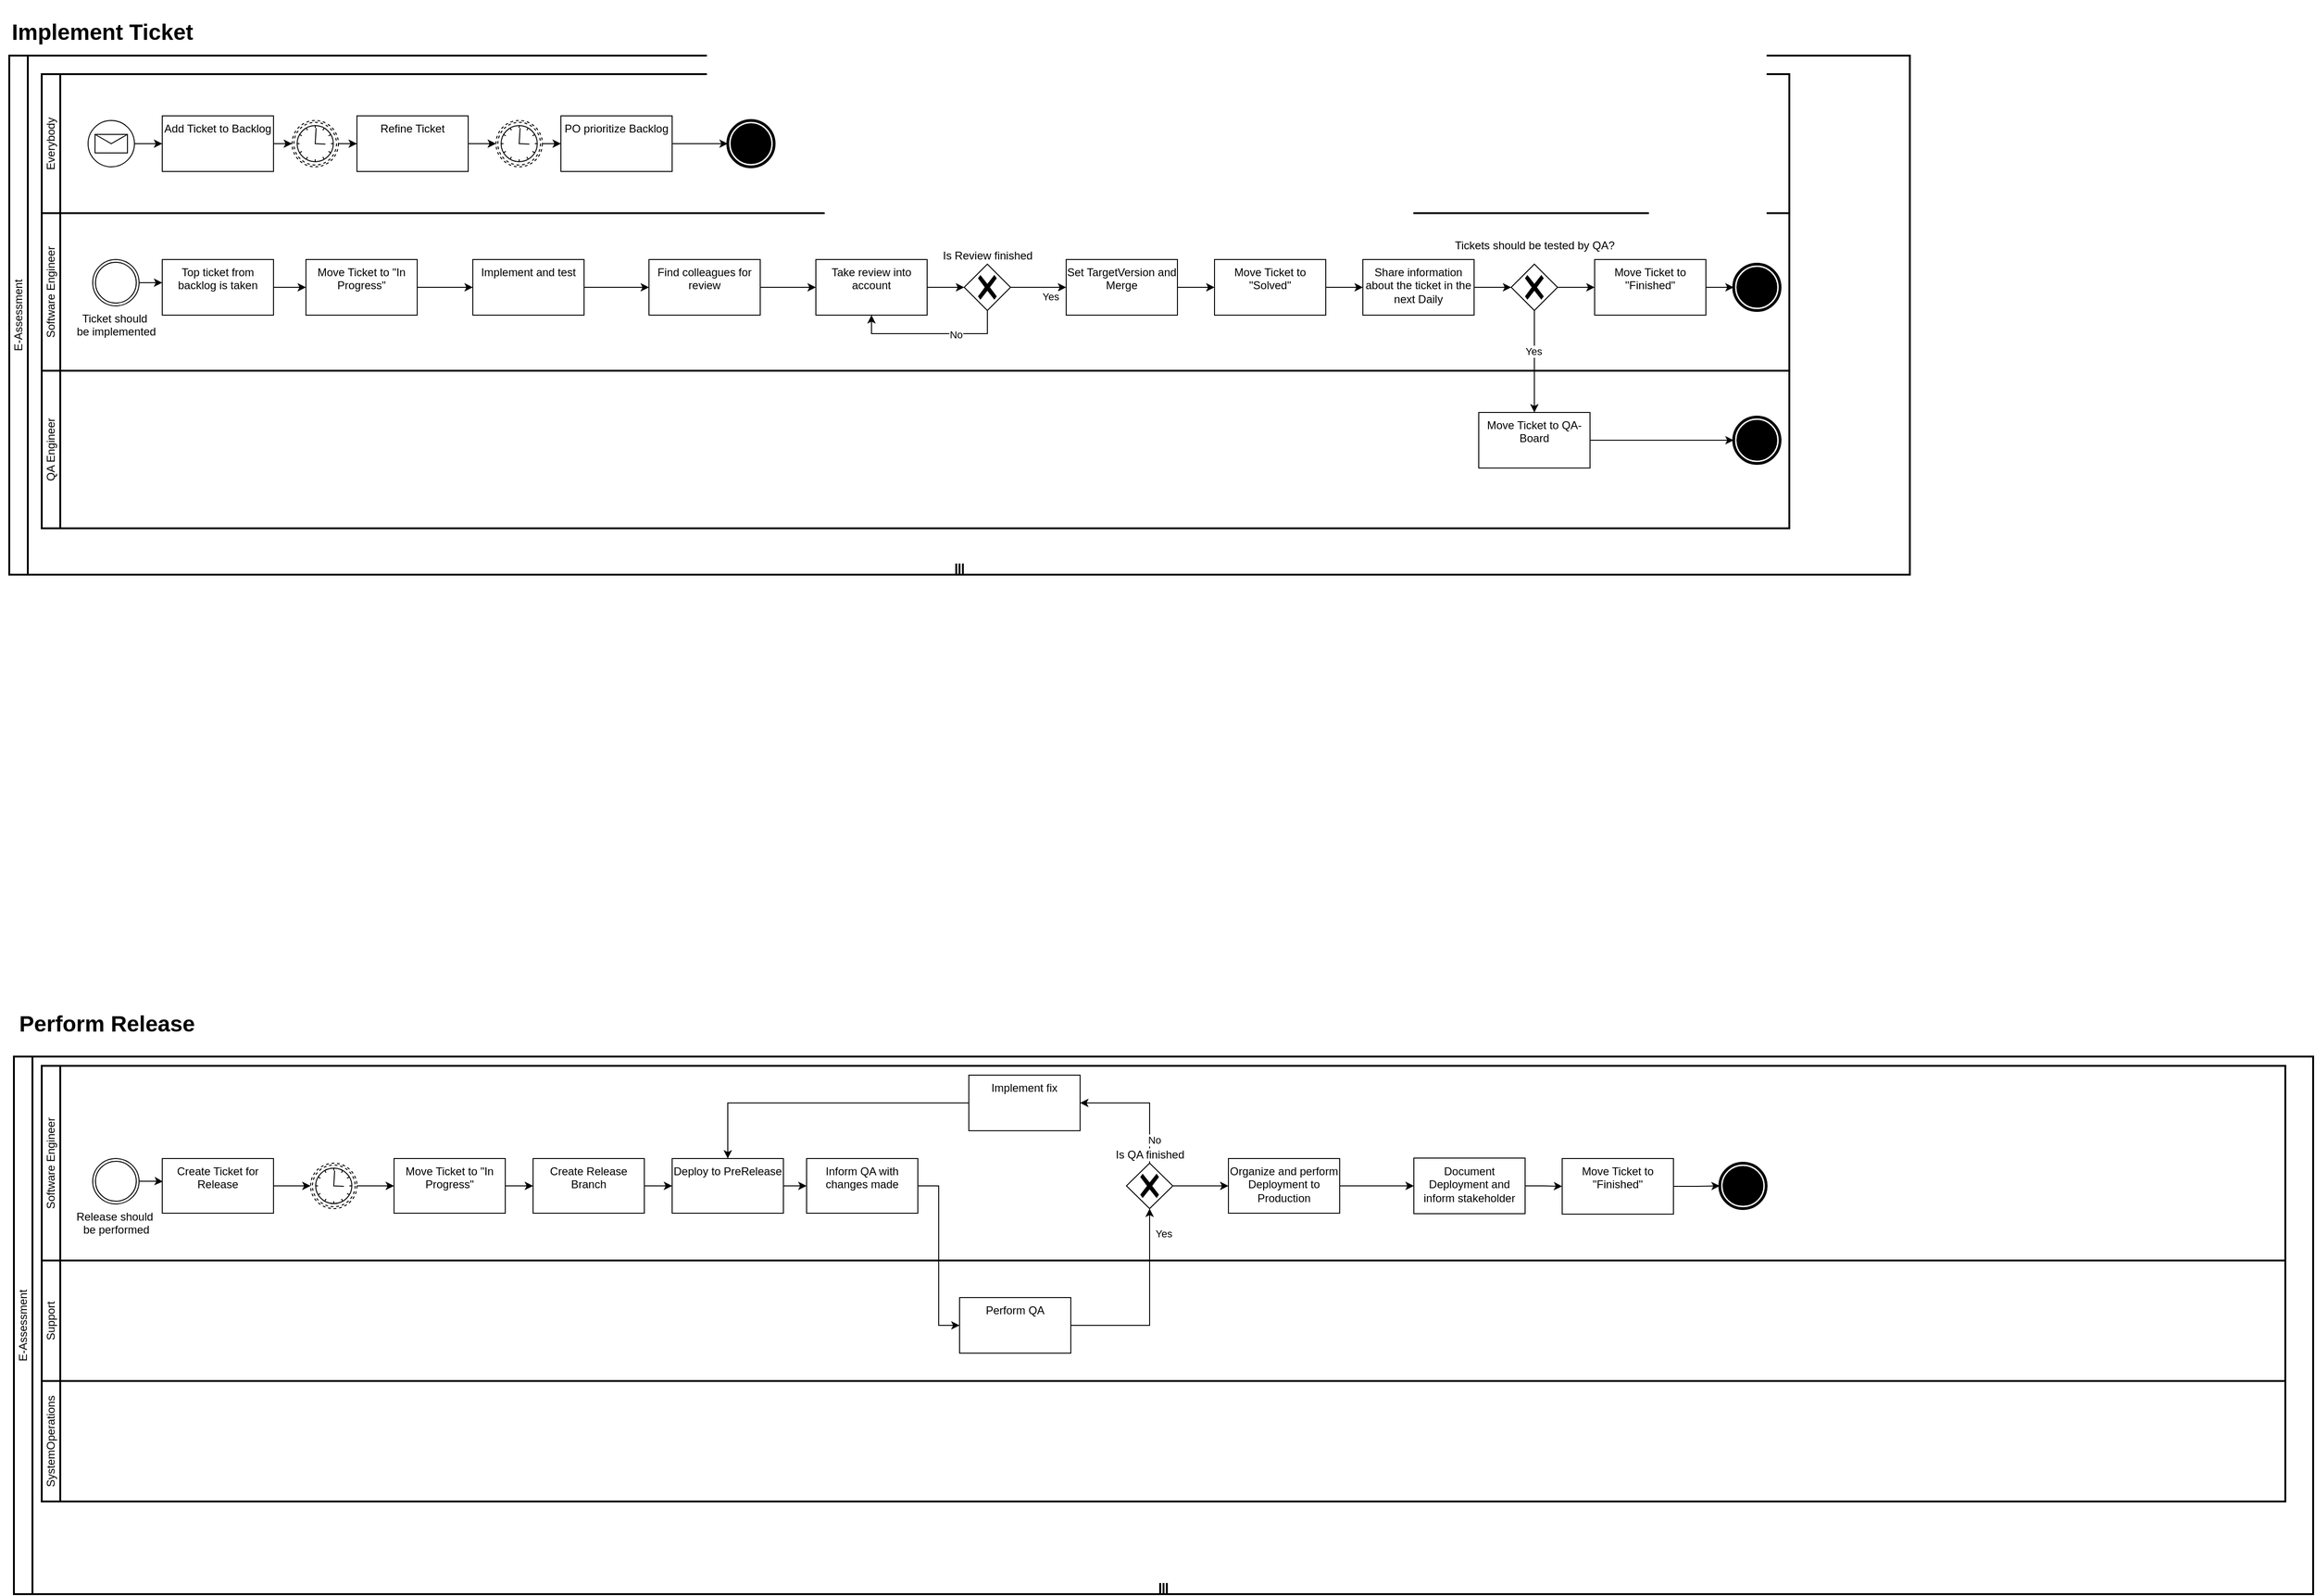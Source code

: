 <mxfile version="24.7.17" pages="2">
  <diagram name="Page-1" id="2a216829-ef6e-dabb-86c1-c78162f3ba2b">
    <mxGraphModel dx="2868" dy="1538" grid="1" gridSize="10" guides="1" tooltips="1" connect="1" arrows="1" fold="1" page="1" pageScale="1" pageWidth="850" pageHeight="1100" background="none" math="0" shadow="0">
      <root>
        <mxCell id="0" />
        <mxCell id="1" parent="0" />
        <mxCell id="SF-UPW2soVqoD7H2KTOV-9" value="E-Assessment" style="shape=mxgraph.bpmn.swimlane;html=1;startSize=20;horizontal=0;swimlaneLine=1;collapsible=0;fontStyle=0;swimlaneFillColor=#ffffff;strokeWidth=2;isCollection=1;whiteSpace=wrap;" parent="1" vertex="1">
          <mxGeometry x="80" y="60" width="2050" height="560" as="geometry" />
        </mxCell>
        <mxCell id="SF-UPW2soVqoD7H2KTOV-31" value="Software Engineer" style="swimlane;html=1;startSize=20;fontStyle=0;collapsible=0;horizontal=0;swimlaneLine=1;swimlaneFillColor=#ffffff;strokeWidth=2;whiteSpace=wrap;" parent="1" vertex="1">
          <mxGeometry x="115" y="230" width="1885" height="170" as="geometry" />
        </mxCell>
        <mxCell id="SF-UPW2soVqoD7H2KTOV-48" style="edgeStyle=orthogonalEdgeStyle;rounded=0;orthogonalLoop=1;jettySize=auto;html=1;" parent="SF-UPW2soVqoD7H2KTOV-31" source="SF-UPW2soVqoD7H2KTOV-29" edge="1">
          <mxGeometry relative="1" as="geometry">
            <mxPoint x="130" y="75" as="targetPoint" />
          </mxGeometry>
        </mxCell>
        <mxCell id="SF-UPW2soVqoD7H2KTOV-29" value="Ticket should&amp;nbsp;&lt;div&gt;be implemented&lt;/div&gt;" style="points=[[0.145,0.145,0],[0.5,0,0],[0.855,0.145,0],[1,0.5,0],[0.855,0.855,0],[0.5,1,0],[0.145,0.855,0],[0,0.5,0]];shape=mxgraph.bpmn.event;html=1;verticalLabelPosition=bottom;labelBackgroundColor=#ffffff;verticalAlign=top;align=center;perimeter=ellipsePerimeter;outlineConnect=0;aspect=fixed;outline=throwing;symbol=general;" parent="SF-UPW2soVqoD7H2KTOV-31" vertex="1">
          <mxGeometry x="55" y="50" width="50" height="50" as="geometry" />
        </mxCell>
        <mxCell id="SF-UPW2soVqoD7H2KTOV-30" value="Top ticket from backlog is taken" style="whiteSpace=wrap;html=1;verticalAlign=top;labelBackgroundColor=#ffffff;" parent="SF-UPW2soVqoD7H2KTOV-31" vertex="1">
          <mxGeometry x="130" y="50" width="120" height="60" as="geometry" />
        </mxCell>
        <mxCell id="SF-UPW2soVqoD7H2KTOV-52" value="" style="edgeStyle=orthogonalEdgeStyle;rounded=0;orthogonalLoop=1;jettySize=auto;html=1;" parent="SF-UPW2soVqoD7H2KTOV-31" source="SF-UPW2soVqoD7H2KTOV-49" target="SF-UPW2soVqoD7H2KTOV-51" edge="1">
          <mxGeometry relative="1" as="geometry" />
        </mxCell>
        <mxCell id="SF-UPW2soVqoD7H2KTOV-49" value="Implement and test" style="whiteSpace=wrap;html=1;verticalAlign=top;labelBackgroundColor=#ffffff;" parent="SF-UPW2soVqoD7H2KTOV-31" vertex="1">
          <mxGeometry x="465" y="50" width="120" height="60" as="geometry" />
        </mxCell>
        <mxCell id="SF-UPW2soVqoD7H2KTOV-54" value="" style="edgeStyle=orthogonalEdgeStyle;rounded=0;orthogonalLoop=1;jettySize=auto;html=1;" parent="SF-UPW2soVqoD7H2KTOV-31" source="SF-UPW2soVqoD7H2KTOV-51" target="SF-UPW2soVqoD7H2KTOV-53" edge="1">
          <mxGeometry relative="1" as="geometry" />
        </mxCell>
        <mxCell id="SF-UPW2soVqoD7H2KTOV-51" value="Find colleagues for review" style="whiteSpace=wrap;html=1;verticalAlign=top;labelBackgroundColor=#ffffff;" parent="SF-UPW2soVqoD7H2KTOV-31" vertex="1">
          <mxGeometry x="655" y="50" width="120" height="60" as="geometry" />
        </mxCell>
        <mxCell id="SF-UPW2soVqoD7H2KTOV-56" value="" style="edgeStyle=orthogonalEdgeStyle;rounded=0;orthogonalLoop=1;jettySize=auto;html=1;entryX=0;entryY=0.5;entryDx=0;entryDy=0;entryPerimeter=0;" parent="SF-UPW2soVqoD7H2KTOV-31" source="SF-UPW2soVqoD7H2KTOV-53" target="SF-UPW2soVqoD7H2KTOV-57" edge="1">
          <mxGeometry relative="1" as="geometry" />
        </mxCell>
        <mxCell id="SF-UPW2soVqoD7H2KTOV-53" value="Take review into account" style="whiteSpace=wrap;html=1;verticalAlign=top;labelBackgroundColor=#ffffff;" parent="SF-UPW2soVqoD7H2KTOV-31" vertex="1">
          <mxGeometry x="835" y="50" width="120" height="60" as="geometry" />
        </mxCell>
        <mxCell id="SF-UPW2soVqoD7H2KTOV-91" style="edgeStyle=orthogonalEdgeStyle;rounded=0;orthogonalLoop=1;jettySize=auto;html=1;entryX=0;entryY=0.5;entryDx=0;entryDy=0;" parent="SF-UPW2soVqoD7H2KTOV-31" source="SF-UPW2soVqoD7H2KTOV-55" target="SF-UPW2soVqoD7H2KTOV-90" edge="1">
          <mxGeometry relative="1" as="geometry" />
        </mxCell>
        <mxCell id="SF-UPW2soVqoD7H2KTOV-55" value="Set TargetVersion and Merge" style="whiteSpace=wrap;html=1;verticalAlign=top;labelBackgroundColor=#ffffff;" parent="SF-UPW2soVqoD7H2KTOV-31" vertex="1">
          <mxGeometry x="1105" y="50" width="120" height="60" as="geometry" />
        </mxCell>
        <mxCell id="SF-UPW2soVqoD7H2KTOV-58" value="" style="edgeStyle=orthogonalEdgeStyle;rounded=0;orthogonalLoop=1;jettySize=auto;html=1;" parent="SF-UPW2soVqoD7H2KTOV-31" source="SF-UPW2soVqoD7H2KTOV-57" target="SF-UPW2soVqoD7H2KTOV-55" edge="1">
          <mxGeometry relative="1" as="geometry" />
        </mxCell>
        <mxCell id="SF-UPW2soVqoD7H2KTOV-59" value="Yes" style="edgeLabel;html=1;align=center;verticalAlign=middle;resizable=0;points=[];" parent="SF-UPW2soVqoD7H2KTOV-58" vertex="1" connectable="0">
          <mxGeometry x="0.667" y="-2" relative="1" as="geometry">
            <mxPoint x="-7" y="8" as="offset" />
          </mxGeometry>
        </mxCell>
        <mxCell id="SF-UPW2soVqoD7H2KTOV-87" style="edgeStyle=orthogonalEdgeStyle;rounded=0;orthogonalLoop=1;jettySize=auto;html=1;entryX=0.5;entryY=1;entryDx=0;entryDy=0;exitX=0.5;exitY=1;exitDx=0;exitDy=0;exitPerimeter=0;" parent="SF-UPW2soVqoD7H2KTOV-31" source="SF-UPW2soVqoD7H2KTOV-57" target="SF-UPW2soVqoD7H2KTOV-53" edge="1">
          <mxGeometry relative="1" as="geometry">
            <mxPoint x="1175" y="100" as="sourcePoint" />
          </mxGeometry>
        </mxCell>
        <mxCell id="SF-UPW2soVqoD7H2KTOV-88" value="No" style="edgeLabel;html=1;align=center;verticalAlign=middle;resizable=0;points=[];" parent="SF-UPW2soVqoD7H2KTOV-87" vertex="1" connectable="0">
          <mxGeometry x="-0.298" y="1" relative="1" as="geometry">
            <mxPoint as="offset" />
          </mxGeometry>
        </mxCell>
        <mxCell id="SF-UPW2soVqoD7H2KTOV-57" value="Is Review finished" style="points=[[0.25,0.25,0],[0.5,0,0],[0.75,0.25,0],[1,0.5,0],[0.75,0.75,0],[0.5,1,0],[0.25,0.75,0],[0,0.5,0]];shape=mxgraph.bpmn.gateway2;html=1;verticalLabelPosition=top;labelBackgroundColor=#ffffff;verticalAlign=bottom;align=center;perimeter=rhombusPerimeter;outlineConnect=0;outline=none;symbol=none;gwType=exclusive;labelPosition=center;" parent="SF-UPW2soVqoD7H2KTOV-31" vertex="1">
          <mxGeometry x="995" y="55" width="50" height="50" as="geometry" />
        </mxCell>
        <mxCell id="SF-UPW2soVqoD7H2KTOV-62" value="" style="points=[[0.145,0.145,0],[0.5,0,0],[0.855,0.145,0],[1,0.5,0],[0.855,0.855,0],[0.5,1,0],[0.145,0.855,0],[0,0.5,0]];shape=mxgraph.bpmn.event;html=1;verticalLabelPosition=bottom;labelBackgroundColor=#ffffff;verticalAlign=top;align=center;perimeter=ellipsePerimeter;outlineConnect=0;aspect=fixed;outline=end;symbol=terminate;" parent="SF-UPW2soVqoD7H2KTOV-31" vertex="1">
          <mxGeometry x="1825" y="55" width="50" height="50" as="geometry" />
        </mxCell>
        <mxCell id="SF-UPW2soVqoD7H2KTOV-89" style="edgeStyle=orthogonalEdgeStyle;rounded=0;orthogonalLoop=1;jettySize=auto;html=1;entryX=0;entryY=0.5;entryDx=0;entryDy=0;" parent="SF-UPW2soVqoD7H2KTOV-31" source="SF-UPW2soVqoD7H2KTOV-86" target="SF-UPW2soVqoD7H2KTOV-49" edge="1">
          <mxGeometry relative="1" as="geometry" />
        </mxCell>
        <mxCell id="SF-UPW2soVqoD7H2KTOV-86" value="Move Ticket to &quot;In Progress&quot;" style="whiteSpace=wrap;html=1;verticalAlign=top;labelBackgroundColor=#ffffff;" parent="SF-UPW2soVqoD7H2KTOV-31" vertex="1">
          <mxGeometry x="285" y="50" width="120" height="60" as="geometry" />
        </mxCell>
        <mxCell id="SF-UPW2soVqoD7H2KTOV-50" value="" style="edgeStyle=orthogonalEdgeStyle;rounded=0;orthogonalLoop=1;jettySize=auto;html=1;entryX=0;entryY=0.5;entryDx=0;entryDy=0;" parent="SF-UPW2soVqoD7H2KTOV-31" source="SF-UPW2soVqoD7H2KTOV-30" target="SF-UPW2soVqoD7H2KTOV-86" edge="1">
          <mxGeometry relative="1" as="geometry" />
        </mxCell>
        <mxCell id="SF-UPW2soVqoD7H2KTOV-92" value="" style="edgeStyle=orthogonalEdgeStyle;rounded=0;orthogonalLoop=1;jettySize=auto;html=1;entryX=0;entryY=0.5;entryDx=0;entryDy=0;" parent="SF-UPW2soVqoD7H2KTOV-31" source="SF-UPW2soVqoD7H2KTOV-90" target="k5ZgJFwRJhDpFZNf6cX0-4" edge="1">
          <mxGeometry relative="1" as="geometry" />
        </mxCell>
        <mxCell id="SF-UPW2soVqoD7H2KTOV-90" value="Move Ticket to &quot;Solved&quot;" style="whiteSpace=wrap;html=1;verticalAlign=top;labelBackgroundColor=#ffffff;" parent="SF-UPW2soVqoD7H2KTOV-31" vertex="1">
          <mxGeometry x="1265" y="50" width="120" height="60" as="geometry" />
        </mxCell>
        <mxCell id="k5ZgJFwRJhDpFZNf6cX0-44" value="" style="edgeStyle=orthogonalEdgeStyle;rounded=0;orthogonalLoop=1;jettySize=auto;html=1;" edge="1" parent="SF-UPW2soVqoD7H2KTOV-31" source="k5ZgJFwRJhDpFZNf6cX0-5" target="k5ZgJFwRJhDpFZNf6cX0-41">
          <mxGeometry relative="1" as="geometry" />
        </mxCell>
        <mxCell id="k5ZgJFwRJhDpFZNf6cX0-5" value="&lt;p style=&quot;line-height: 90%;&quot;&gt;Tickets should be tested by QA?&lt;/p&gt;" style="points=[[0.25,0.25,0],[0.5,0,0],[0.75,0.25,0],[1,0.5,0],[0.75,0.75,0],[0.5,1,0],[0.25,0.75,0],[0,0.5,0]];shape=mxgraph.bpmn.gateway2;html=1;verticalLabelPosition=top;labelBackgroundColor=#ffffff;verticalAlign=bottom;align=center;perimeter=rhombusPerimeter;outlineConnect=0;outline=none;symbol=none;gwType=exclusive;labelPosition=center;" vertex="1" parent="SF-UPW2soVqoD7H2KTOV-31">
          <mxGeometry x="1585" y="55" width="50" height="50" as="geometry" />
        </mxCell>
        <mxCell id="k5ZgJFwRJhDpFZNf6cX0-37" value="" style="edgeStyle=orthogonalEdgeStyle;rounded=0;orthogonalLoop=1;jettySize=auto;html=1;" edge="1" parent="SF-UPW2soVqoD7H2KTOV-31" source="k5ZgJFwRJhDpFZNf6cX0-4" target="k5ZgJFwRJhDpFZNf6cX0-5">
          <mxGeometry relative="1" as="geometry" />
        </mxCell>
        <mxCell id="k5ZgJFwRJhDpFZNf6cX0-4" value="Share information about the ticket in the next Daily" style="whiteSpace=wrap;html=1;verticalAlign=top;labelBackgroundColor=#ffffff;" vertex="1" parent="SF-UPW2soVqoD7H2KTOV-31">
          <mxGeometry x="1425" y="50" width="120" height="60" as="geometry" />
        </mxCell>
        <mxCell id="k5ZgJFwRJhDpFZNf6cX0-45" value="" style="edgeStyle=orthogonalEdgeStyle;rounded=0;orthogonalLoop=1;jettySize=auto;html=1;" edge="1" parent="SF-UPW2soVqoD7H2KTOV-31" source="k5ZgJFwRJhDpFZNf6cX0-41" target="SF-UPW2soVqoD7H2KTOV-62">
          <mxGeometry relative="1" as="geometry" />
        </mxCell>
        <mxCell id="k5ZgJFwRJhDpFZNf6cX0-41" value="Move Ticket to &quot;Finished&quot;" style="whiteSpace=wrap;html=1;verticalAlign=top;labelBackgroundColor=#ffffff;" vertex="1" parent="SF-UPW2soVqoD7H2KTOV-31">
          <mxGeometry x="1675" y="50" width="120" height="60" as="geometry" />
        </mxCell>
        <mxCell id="SF-UPW2soVqoD7H2KTOV-32" value="Everybody" style="swimlane;html=1;startSize=20;fontStyle=0;collapsible=0;horizontal=0;swimlaneLine=1;swimlaneFillColor=#ffffff;strokeWidth=2;whiteSpace=wrap;" parent="1" vertex="1">
          <mxGeometry x="115" y="80" width="1885" height="150" as="geometry" />
        </mxCell>
        <mxCell id="SF-UPW2soVqoD7H2KTOV-23" value="" style="points=[[0.145,0.145,0],[0.5,0,0],[0.855,0.145,0],[1,0.5,0],[0.855,0.855,0],[0.5,1,0],[0.145,0.855,0],[0,0.5,0]];shape=mxgraph.bpmn.event;html=1;verticalLabelPosition=bottom;labelBackgroundColor=#ffffff;verticalAlign=top;align=center;perimeter=ellipsePerimeter;outlineConnect=0;aspect=fixed;outline=standard;symbol=message;" parent="SF-UPW2soVqoD7H2KTOV-32" vertex="1">
          <mxGeometry x="50" y="50" width="50" height="50" as="geometry" />
        </mxCell>
        <mxCell id="SF-UPW2soVqoD7H2KTOV-17" value="&lt;span style=&quot;background-color: rgb(251, 251, 251);&quot;&gt;Add Ticket to Backlog&lt;/span&gt;" style="whiteSpace=wrap;html=1;verticalAlign=top;labelBackgroundColor=#ffffff;" parent="SF-UPW2soVqoD7H2KTOV-32" vertex="1">
          <mxGeometry x="130" y="45" width="120" height="60" as="geometry" />
        </mxCell>
        <mxCell id="SF-UPW2soVqoD7H2KTOV-24" style="edgeStyle=orthogonalEdgeStyle;rounded=0;orthogonalLoop=1;jettySize=auto;html=1;entryX=0;entryY=0.5;entryDx=0;entryDy=0;" parent="SF-UPW2soVqoD7H2KTOV-32" source="SF-UPW2soVqoD7H2KTOV-23" target="SF-UPW2soVqoD7H2KTOV-17" edge="1">
          <mxGeometry relative="1" as="geometry" />
        </mxCell>
        <mxCell id="SF-UPW2soVqoD7H2KTOV-21" value="PO prioritize Backlog" style="whiteSpace=wrap;html=1;verticalAlign=top;labelBackgroundColor=#ffffff;" parent="SF-UPW2soVqoD7H2KTOV-32" vertex="1">
          <mxGeometry x="560" y="45" width="120" height="60" as="geometry" />
        </mxCell>
        <mxCell id="SF-UPW2soVqoD7H2KTOV-22" value="" style="edgeStyle=orthogonalEdgeStyle;rounded=0;orthogonalLoop=1;jettySize=auto;html=1;entryX=0;entryY=0.5;entryDx=0;entryDy=0;entryPerimeter=0;" parent="SF-UPW2soVqoD7H2KTOV-32" source="SF-UPW2soVqoD7H2KTOV-17" target="SF-UPW2soVqoD7H2KTOV-42" edge="1">
          <mxGeometry relative="1" as="geometry">
            <mxPoint x="310" y="75" as="targetPoint" />
          </mxGeometry>
        </mxCell>
        <mxCell id="SF-UPW2soVqoD7H2KTOV-28" value="" style="edgeStyle=orthogonalEdgeStyle;rounded=0;orthogonalLoop=1;jettySize=auto;html=1;exitX=1;exitY=0.5;exitDx=0;exitDy=0;entryX=0;entryY=0.5;entryDx=0;entryDy=0;entryPerimeter=0;" parent="SF-UPW2soVqoD7H2KTOV-32" source="SF-UPW2soVqoD7H2KTOV-21" target="SF-UPW2soVqoD7H2KTOV-40" edge="1">
          <mxGeometry relative="1" as="geometry">
            <mxPoint x="260" y="-5" as="sourcePoint" />
            <mxPoint x="860" y="75" as="targetPoint" />
          </mxGeometry>
        </mxCell>
        <mxCell id="SF-UPW2soVqoD7H2KTOV-40" value="" style="points=[[0.145,0.145,0],[0.5,0,0],[0.855,0.145,0],[1,0.5,0],[0.855,0.855,0],[0.5,1,0],[0.145,0.855,0],[0,0.5,0]];shape=mxgraph.bpmn.event;html=1;verticalLabelPosition=bottom;labelBackgroundColor=#ffffff;verticalAlign=top;align=center;perimeter=ellipsePerimeter;outlineConnect=0;aspect=fixed;outline=end;symbol=terminate;" parent="SF-UPW2soVqoD7H2KTOV-32" vertex="1">
          <mxGeometry x="740" y="50" width="50" height="50" as="geometry" />
        </mxCell>
        <mxCell id="SF-UPW2soVqoD7H2KTOV-44" style="edgeStyle=orthogonalEdgeStyle;rounded=0;orthogonalLoop=1;jettySize=auto;html=1;entryX=0;entryY=0.5;entryDx=0;entryDy=0;entryPerimeter=0;" parent="SF-UPW2soVqoD7H2KTOV-32" source="SF-UPW2soVqoD7H2KTOV-43" target="SF-UPW2soVqoD7H2KTOV-46" edge="1">
          <mxGeometry relative="1" as="geometry" />
        </mxCell>
        <mxCell id="SF-UPW2soVqoD7H2KTOV-43" value="&lt;span style=&quot;background-color: rgb(251, 251, 251);&quot;&gt;Refine Ticket&lt;/span&gt;" style="whiteSpace=wrap;html=1;verticalAlign=top;labelBackgroundColor=#ffffff;" parent="SF-UPW2soVqoD7H2KTOV-32" vertex="1">
          <mxGeometry x="340" y="45" width="120" height="60" as="geometry" />
        </mxCell>
        <mxCell id="SF-UPW2soVqoD7H2KTOV-45" style="edgeStyle=orthogonalEdgeStyle;rounded=0;orthogonalLoop=1;jettySize=auto;html=1;entryX=0;entryY=0.5;entryDx=0;entryDy=0;" parent="SF-UPW2soVqoD7H2KTOV-32" source="SF-UPW2soVqoD7H2KTOV-42" target="SF-UPW2soVqoD7H2KTOV-43" edge="1">
          <mxGeometry relative="1" as="geometry" />
        </mxCell>
        <mxCell id="SF-UPW2soVqoD7H2KTOV-42" value="" style="points=[[0.145,0.145,0],[0.5,0,0],[0.855,0.145,0],[1,0.5,0],[0.855,0.855,0],[0.5,1,0],[0.145,0.855,0],[0,0.5,0]];shape=mxgraph.bpmn.event;html=1;verticalLabelPosition=bottom;labelBackgroundColor=#ffffff;verticalAlign=top;align=center;perimeter=ellipsePerimeter;outlineConnect=0;aspect=fixed;outline=boundNonint;symbol=timer;" parent="SF-UPW2soVqoD7H2KTOV-32" vertex="1">
          <mxGeometry x="270" y="50" width="50" height="50" as="geometry" />
        </mxCell>
        <mxCell id="SF-UPW2soVqoD7H2KTOV-47" style="edgeStyle=orthogonalEdgeStyle;rounded=0;orthogonalLoop=1;jettySize=auto;html=1;entryX=0;entryY=0.5;entryDx=0;entryDy=0;" parent="SF-UPW2soVqoD7H2KTOV-32" source="SF-UPW2soVqoD7H2KTOV-46" target="SF-UPW2soVqoD7H2KTOV-21" edge="1">
          <mxGeometry relative="1" as="geometry" />
        </mxCell>
        <mxCell id="SF-UPW2soVqoD7H2KTOV-46" value="" style="points=[[0.145,0.145,0],[0.5,0,0],[0.855,0.145,0],[1,0.5,0],[0.855,0.855,0],[0.5,1,0],[0.145,0.855,0],[0,0.5,0]];shape=mxgraph.bpmn.event;html=1;verticalLabelPosition=bottom;labelBackgroundColor=#ffffff;verticalAlign=top;align=center;perimeter=ellipsePerimeter;outlineConnect=0;aspect=fixed;outline=boundNonint;symbol=timer;" parent="SF-UPW2soVqoD7H2KTOV-32" vertex="1">
          <mxGeometry x="490" y="50" width="50" height="50" as="geometry" />
        </mxCell>
        <mxCell id="SF-UPW2soVqoD7H2KTOV-64" value="&lt;h1&gt;&lt;b&gt;Implement Ticket&lt;/b&gt;&lt;/h1&gt;" style="text;html=1;align=center;verticalAlign=middle;resizable=0;points=[];autosize=1;strokeColor=none;fillColor=none;" parent="1" vertex="1">
          <mxGeometry x="70" width="220" height="70" as="geometry" />
        </mxCell>
        <mxCell id="SF-UPW2soVqoD7H2KTOV-65" value="E-Assessment" style="shape=mxgraph.bpmn.swimlane;html=1;startSize=20;horizontal=0;swimlaneLine=1;collapsible=0;fontStyle=0;swimlaneFillColor=#ffffff;strokeWidth=2;isCollection=1;whiteSpace=wrap;" parent="1" vertex="1">
          <mxGeometry x="85" y="1140" width="2480" height="580" as="geometry" />
        </mxCell>
        <mxCell id="SF-UPW2soVqoD7H2KTOV-66" value="Software Engineer" style="swimlane;html=1;startSize=20;fontStyle=0;collapsible=0;horizontal=0;swimlaneLine=1;swimlaneFillColor=#ffffff;strokeWidth=2;whiteSpace=wrap;" parent="1" vertex="1">
          <mxGeometry x="115" y="1150" width="2420" height="210" as="geometry" />
        </mxCell>
        <mxCell id="SF-UPW2soVqoD7H2KTOV-67" style="edgeStyle=orthogonalEdgeStyle;rounded=0;orthogonalLoop=1;jettySize=auto;html=1;entryX=0.006;entryY=0.422;entryDx=0;entryDy=0;entryPerimeter=0;" parent="SF-UPW2soVqoD7H2KTOV-66" source="SF-UPW2soVqoD7H2KTOV-68" target="SF-UPW2soVqoD7H2KTOV-70" edge="1">
          <mxGeometry relative="1" as="geometry">
            <mxPoint x="130" y="75" as="targetPoint" />
          </mxGeometry>
        </mxCell>
        <mxCell id="SF-UPW2soVqoD7H2KTOV-68" value="Release should&amp;nbsp;&lt;div&gt;be performed&lt;/div&gt;" style="points=[[0.145,0.145,0],[0.5,0,0],[0.855,0.145,0],[1,0.5,0],[0.855,0.855,0],[0.5,1,0],[0.145,0.855,0],[0,0.5,0]];shape=mxgraph.bpmn.event;html=1;verticalLabelPosition=bottom;labelBackgroundColor=#ffffff;verticalAlign=top;align=center;perimeter=ellipsePerimeter;outlineConnect=0;aspect=fixed;outline=throwing;symbol=general;" parent="SF-UPW2soVqoD7H2KTOV-66" vertex="1">
          <mxGeometry x="55" y="100" width="50" height="49" as="geometry" />
        </mxCell>
        <mxCell id="SF-UPW2soVqoD7H2KTOV-69" value="" style="edgeStyle=orthogonalEdgeStyle;rounded=0;orthogonalLoop=1;jettySize=auto;html=1;entryX=0;entryY=0.5;entryDx=0;entryDy=0;entryPerimeter=0;" parent="SF-UPW2soVqoD7H2KTOV-66" source="SF-UPW2soVqoD7H2KTOV-70" target="SF-UPW2soVqoD7H2KTOV-93" edge="1">
          <mxGeometry relative="1" as="geometry" />
        </mxCell>
        <UserObject label="Create Ticket for Release" link="data:page/id,sX1xjV4WulhX-pTX0v2W" id="SF-UPW2soVqoD7H2KTOV-70">
          <mxCell style="whiteSpace=wrap;html=1;verticalAlign=top;labelBackgroundColor=#ffffff;" parent="SF-UPW2soVqoD7H2KTOV-66" vertex="1">
            <mxGeometry x="130" y="100" width="120" height="59" as="geometry" />
          </mxCell>
        </UserObject>
        <mxCell id="SF-UPW2soVqoD7H2KTOV-96" style="edgeStyle=orthogonalEdgeStyle;rounded=0;orthogonalLoop=1;jettySize=auto;html=1;entryX=0;entryY=0.5;entryDx=0;entryDy=0;" parent="SF-UPW2soVqoD7H2KTOV-66" source="SF-UPW2soVqoD7H2KTOV-72" target="SF-UPW2soVqoD7H2KTOV-95" edge="1">
          <mxGeometry relative="1" as="geometry" />
        </mxCell>
        <mxCell id="SF-UPW2soVqoD7H2KTOV-72" value="Move Ticket to &quot;In Progress&quot;" style="whiteSpace=wrap;html=1;verticalAlign=top;labelBackgroundColor=#ffffff;" parent="SF-UPW2soVqoD7H2KTOV-66" vertex="1">
          <mxGeometry x="380" y="100" width="120" height="59" as="geometry" />
        </mxCell>
        <mxCell id="SF-UPW2soVqoD7H2KTOV-98" style="edgeStyle=orthogonalEdgeStyle;rounded=0;orthogonalLoop=1;jettySize=auto;html=1;entryX=0;entryY=0.5;entryDx=0;entryDy=0;" parent="SF-UPW2soVqoD7H2KTOV-66" source="SF-UPW2soVqoD7H2KTOV-76" target="SF-UPW2soVqoD7H2KTOV-78" edge="1">
          <mxGeometry relative="1" as="geometry" />
        </mxCell>
        <mxCell id="SF-UPW2soVqoD7H2KTOV-76" value="Deploy to PreRelease" style="whiteSpace=wrap;html=1;verticalAlign=top;labelBackgroundColor=#ffffff;" parent="SF-UPW2soVqoD7H2KTOV-66" vertex="1">
          <mxGeometry x="680" y="100" width="120" height="59" as="geometry" />
        </mxCell>
        <mxCell id="SF-UPW2soVqoD7H2KTOV-78" value="Inform QA with changes made" style="whiteSpace=wrap;html=1;verticalAlign=top;labelBackgroundColor=#ffffff;" parent="SF-UPW2soVqoD7H2KTOV-66" vertex="1">
          <mxGeometry x="825" y="100" width="120" height="59" as="geometry" />
        </mxCell>
        <mxCell id="SF-UPW2soVqoD7H2KTOV-84" value="" style="points=[[0.145,0.145,0],[0.5,0,0],[0.855,0.145,0],[1,0.5,0],[0.855,0.855,0],[0.5,1,0],[0.145,0.855,0],[0,0.5,0]];shape=mxgraph.bpmn.event;html=1;verticalLabelPosition=bottom;labelBackgroundColor=#ffffff;verticalAlign=top;align=center;perimeter=ellipsePerimeter;outlineConnect=0;aspect=fixed;outline=end;symbol=terminate;" parent="SF-UPW2soVqoD7H2KTOV-66" vertex="1">
          <mxGeometry x="1810" y="105" width="50" height="49" as="geometry" />
        </mxCell>
        <mxCell id="SF-UPW2soVqoD7H2KTOV-94" style="edgeStyle=orthogonalEdgeStyle;rounded=0;orthogonalLoop=1;jettySize=auto;html=1;" parent="SF-UPW2soVqoD7H2KTOV-66" source="SF-UPW2soVqoD7H2KTOV-93" target="SF-UPW2soVqoD7H2KTOV-72" edge="1">
          <mxGeometry relative="1" as="geometry" />
        </mxCell>
        <mxCell id="SF-UPW2soVqoD7H2KTOV-93" value="" style="points=[[0.145,0.145,0],[0.5,0,0],[0.855,0.145,0],[1,0.5,0],[0.855,0.855,0],[0.5,1,0],[0.145,0.855,0],[0,0.5,0]];shape=mxgraph.bpmn.event;html=1;verticalLabelPosition=bottom;labelBackgroundColor=#ffffff;verticalAlign=top;align=center;perimeter=ellipsePerimeter;outlineConnect=0;aspect=fixed;outline=boundNonint;symbol=timer;" parent="SF-UPW2soVqoD7H2KTOV-66" vertex="1">
          <mxGeometry x="290" y="105" width="50" height="49" as="geometry" />
        </mxCell>
        <mxCell id="SF-UPW2soVqoD7H2KTOV-97" style="edgeStyle=orthogonalEdgeStyle;rounded=0;orthogonalLoop=1;jettySize=auto;html=1;entryX=0;entryY=0.5;entryDx=0;entryDy=0;" parent="SF-UPW2soVqoD7H2KTOV-66" source="SF-UPW2soVqoD7H2KTOV-95" target="SF-UPW2soVqoD7H2KTOV-76" edge="1">
          <mxGeometry relative="1" as="geometry" />
        </mxCell>
        <mxCell id="SF-UPW2soVqoD7H2KTOV-95" value="Create Release Branch" style="whiteSpace=wrap;html=1;verticalAlign=top;labelBackgroundColor=#ffffff;" parent="SF-UPW2soVqoD7H2KTOV-66" vertex="1">
          <mxGeometry x="530" y="100" width="120" height="59" as="geometry" />
        </mxCell>
        <mxCell id="SF-UPW2soVqoD7H2KTOV-118" style="edgeStyle=orthogonalEdgeStyle;rounded=0;orthogonalLoop=1;jettySize=auto;html=1;entryX=1;entryY=0.5;entryDx=0;entryDy=0;exitX=0.5;exitY=0;exitDx=0;exitDy=0;exitPerimeter=0;" parent="SF-UPW2soVqoD7H2KTOV-66" source="SF-UPW2soVqoD7H2KTOV-115" target="SF-UPW2soVqoD7H2KTOV-117" edge="1">
          <mxGeometry relative="1" as="geometry" />
        </mxCell>
        <mxCell id="SF-UPW2soVqoD7H2KTOV-120" value="No" style="edgeLabel;html=1;align=center;verticalAlign=middle;resizable=0;points=[];" parent="SF-UPW2soVqoD7H2KTOV-118" vertex="1" connectable="0">
          <mxGeometry x="0.033" y="4" relative="1" as="geometry">
            <mxPoint x="12" y="36" as="offset" />
          </mxGeometry>
        </mxCell>
        <mxCell id="SF-UPW2soVqoD7H2KTOV-125" style="edgeStyle=orthogonalEdgeStyle;rounded=0;orthogonalLoop=1;jettySize=auto;html=1;entryX=0;entryY=0.5;entryDx=0;entryDy=0;" parent="SF-UPW2soVqoD7H2KTOV-66" source="SF-UPW2soVqoD7H2KTOV-115" target="SF-UPW2soVqoD7H2KTOV-124" edge="1">
          <mxGeometry relative="1" as="geometry" />
        </mxCell>
        <mxCell id="SF-UPW2soVqoD7H2KTOV-115" value="Is QA finished" style="points=[[0.25,0.25,0],[0.5,0,0],[0.75,0.25,0],[1,0.5,0],[0.75,0.75,0],[0.5,1,0],[0.25,0.75,0],[0,0.5,0]];shape=mxgraph.bpmn.gateway2;html=1;verticalLabelPosition=top;labelBackgroundColor=#ffffff;verticalAlign=bottom;align=center;perimeter=rhombusPerimeter;outlineConnect=0;outline=none;symbol=none;gwType=exclusive;labelPosition=center;" parent="SF-UPW2soVqoD7H2KTOV-66" vertex="1">
          <mxGeometry x="1170" y="105" width="50" height="49" as="geometry" />
        </mxCell>
        <mxCell id="SF-UPW2soVqoD7H2KTOV-119" style="edgeStyle=orthogonalEdgeStyle;rounded=0;orthogonalLoop=1;jettySize=auto;html=1;" parent="SF-UPW2soVqoD7H2KTOV-66" source="SF-UPW2soVqoD7H2KTOV-117" target="SF-UPW2soVqoD7H2KTOV-76" edge="1">
          <mxGeometry relative="1" as="geometry" />
        </mxCell>
        <mxCell id="SF-UPW2soVqoD7H2KTOV-117" value="Implement fix" style="whiteSpace=wrap;html=1;verticalAlign=top;labelBackgroundColor=#ffffff;" parent="SF-UPW2soVqoD7H2KTOV-66" vertex="1">
          <mxGeometry x="1000" y="10" width="120" height="60" as="geometry" />
        </mxCell>
        <mxCell id="SF-UPW2soVqoD7H2KTOV-129" value="" style="edgeStyle=orthogonalEdgeStyle;rounded=0;orthogonalLoop=1;jettySize=auto;html=1;" parent="SF-UPW2soVqoD7H2KTOV-66" source="SF-UPW2soVqoD7H2KTOV-124" target="SF-UPW2soVqoD7H2KTOV-128" edge="1">
          <mxGeometry relative="1" as="geometry" />
        </mxCell>
        <mxCell id="SF-UPW2soVqoD7H2KTOV-124" value="Organize and perform Deployment to Production" style="whiteSpace=wrap;html=1;verticalAlign=top;labelBackgroundColor=#ffffff;" parent="SF-UPW2soVqoD7H2KTOV-66" vertex="1">
          <mxGeometry x="1280" y="100" width="120" height="59" as="geometry" />
        </mxCell>
        <mxCell id="SF-UPW2soVqoD7H2KTOV-131" value="" style="edgeStyle=orthogonalEdgeStyle;rounded=0;orthogonalLoop=1;jettySize=auto;html=1;" parent="SF-UPW2soVqoD7H2KTOV-66" source="SF-UPW2soVqoD7H2KTOV-128" target="SF-UPW2soVqoD7H2KTOV-130" edge="1">
          <mxGeometry relative="1" as="geometry" />
        </mxCell>
        <mxCell id="SF-UPW2soVqoD7H2KTOV-128" value="Document Deployment and inform stakeholder" style="whiteSpace=wrap;html=1;verticalAlign=top;labelBackgroundColor=#ffffff;" parent="SF-UPW2soVqoD7H2KTOV-66" vertex="1">
          <mxGeometry x="1480" y="99.5" width="120" height="60" as="geometry" />
        </mxCell>
        <mxCell id="SF-UPW2soVqoD7H2KTOV-130" value="Move Ticket to &quot;Finished&quot;" style="whiteSpace=wrap;html=1;verticalAlign=top;labelBackgroundColor=#ffffff;" parent="SF-UPW2soVqoD7H2KTOV-66" vertex="1">
          <mxGeometry x="1640" y="100" width="120" height="60" as="geometry" />
        </mxCell>
        <mxCell id="SF-UPW2soVqoD7H2KTOV-132" style="edgeStyle=orthogonalEdgeStyle;rounded=0;orthogonalLoop=1;jettySize=auto;html=1;entryX=0;entryY=0.5;entryDx=0;entryDy=0;entryPerimeter=0;" parent="SF-UPW2soVqoD7H2KTOV-66" source="SF-UPW2soVqoD7H2KTOV-130" target="SF-UPW2soVqoD7H2KTOV-84" edge="1">
          <mxGeometry relative="1" as="geometry" />
        </mxCell>
        <mxCell id="SF-UPW2soVqoD7H2KTOV-85" value="&lt;h1&gt;&lt;b&gt;Perform Release&lt;/b&gt;&lt;/h1&gt;" style="text;html=1;align=center;verticalAlign=middle;resizable=0;points=[];autosize=1;strokeColor=none;fillColor=none;" parent="1" vertex="1">
          <mxGeometry x="80" y="1070" width="210" height="70" as="geometry" />
        </mxCell>
        <mxCell id="SF-UPW2soVqoD7H2KTOV-99" value="Support" style="swimlane;html=1;startSize=20;fontStyle=0;collapsible=0;horizontal=0;swimlaneLine=1;swimlaneFillColor=#ffffff;strokeWidth=2;whiteSpace=wrap;" parent="1" vertex="1">
          <mxGeometry x="115" y="1360" width="2420" height="130" as="geometry" />
        </mxCell>
        <mxCell id="SF-UPW2soVqoD7H2KTOV-114" value="Perform QA" style="whiteSpace=wrap;html=1;verticalAlign=top;labelBackgroundColor=#ffffff;" parent="SF-UPW2soVqoD7H2KTOV-99" vertex="1">
          <mxGeometry x="990" y="40" width="120" height="60" as="geometry" />
        </mxCell>
        <mxCell id="SF-UPW2soVqoD7H2KTOV-77" value="" style="edgeStyle=orthogonalEdgeStyle;rounded=0;orthogonalLoop=1;jettySize=auto;html=1;entryX=0;entryY=0.5;entryDx=0;entryDy=0;" parent="1" source="SF-UPW2soVqoD7H2KTOV-78" target="SF-UPW2soVqoD7H2KTOV-114" edge="1">
          <mxGeometry relative="1" as="geometry" />
        </mxCell>
        <mxCell id="SF-UPW2soVqoD7H2KTOV-116" style="edgeStyle=orthogonalEdgeStyle;rounded=0;orthogonalLoop=1;jettySize=auto;html=1;entryX=0.5;entryY=1;entryDx=0;entryDy=0;entryPerimeter=0;" parent="1" source="SF-UPW2soVqoD7H2KTOV-114" target="SF-UPW2soVqoD7H2KTOV-115" edge="1">
          <mxGeometry relative="1" as="geometry" />
        </mxCell>
        <mxCell id="SF-UPW2soVqoD7H2KTOV-133" value="Yes" style="edgeLabel;html=1;align=center;verticalAlign=middle;resizable=0;points=[];" parent="SF-UPW2soVqoD7H2KTOV-116" vertex="1" connectable="0">
          <mxGeometry x="0.157" relative="1" as="geometry">
            <mxPoint x="15" y="-62" as="offset" />
          </mxGeometry>
        </mxCell>
        <mxCell id="SF-UPW2soVqoD7H2KTOV-121" value="SystemOperations" style="swimlane;html=1;startSize=20;fontStyle=0;collapsible=0;horizontal=0;swimlaneLine=1;swimlaneFillColor=#ffffff;strokeWidth=2;whiteSpace=wrap;" parent="1" vertex="1">
          <mxGeometry x="115" y="1490" width="2420" height="130" as="geometry" />
        </mxCell>
        <mxCell id="k5ZgJFwRJhDpFZNf6cX0-9" value="Move Ticket to &quot;Solved&quot;" style="whiteSpace=wrap;html=1;verticalAlign=top;labelBackgroundColor=#ffffff;" vertex="1" parent="1">
          <mxGeometry x="1545" y="490" width="120" height="60" as="geometry" />
        </mxCell>
        <mxCell id="k5ZgJFwRJhDpFZNf6cX0-12" value="QA Engineer" style="swimlane;html=1;startSize=20;fontStyle=0;collapsible=0;horizontal=0;swimlaneLine=1;swimlaneFillColor=#ffffff;strokeWidth=2;whiteSpace=wrap;" vertex="1" parent="1">
          <mxGeometry x="115" y="400" width="1885" height="170" as="geometry" />
        </mxCell>
        <mxCell id="k5ZgJFwRJhDpFZNf6cX0-29" value="" style="points=[[0.145,0.145,0],[0.5,0,0],[0.855,0.145,0],[1,0.5,0],[0.855,0.855,0],[0.5,1,0],[0.145,0.855,0],[0,0.5,0]];shape=mxgraph.bpmn.event;html=1;verticalLabelPosition=bottom;labelBackgroundColor=#ffffff;verticalAlign=top;align=center;perimeter=ellipsePerimeter;outlineConnect=0;aspect=fixed;outline=end;symbol=terminate;" vertex="1" parent="k5ZgJFwRJhDpFZNf6cX0-12">
          <mxGeometry x="1825" y="50" width="50" height="50" as="geometry" />
        </mxCell>
        <mxCell id="k5ZgJFwRJhDpFZNf6cX0-38" value="Move Ticket to QA-Board" style="whiteSpace=wrap;html=1;verticalAlign=top;labelBackgroundColor=#ffffff;" vertex="1" parent="k5ZgJFwRJhDpFZNf6cX0-12">
          <mxGeometry x="1550" y="45" width="120" height="60" as="geometry" />
        </mxCell>
        <mxCell id="k5ZgJFwRJhDpFZNf6cX0-46" style="edgeStyle=orthogonalEdgeStyle;rounded=0;orthogonalLoop=1;jettySize=auto;html=1;entryX=0;entryY=0.5;entryDx=0;entryDy=0;entryPerimeter=0;" edge="1" parent="k5ZgJFwRJhDpFZNf6cX0-12" source="k5ZgJFwRJhDpFZNf6cX0-38" target="k5ZgJFwRJhDpFZNf6cX0-29">
          <mxGeometry relative="1" as="geometry" />
        </mxCell>
        <mxCell id="k5ZgJFwRJhDpFZNf6cX0-39" value="" style="edgeStyle=orthogonalEdgeStyle;rounded=0;orthogonalLoop=1;jettySize=auto;html=1;" edge="1" parent="1" source="k5ZgJFwRJhDpFZNf6cX0-5" target="k5ZgJFwRJhDpFZNf6cX0-38">
          <mxGeometry relative="1" as="geometry" />
        </mxCell>
        <mxCell id="k5ZgJFwRJhDpFZNf6cX0-40" value="Yes" style="edgeLabel;html=1;align=center;verticalAlign=middle;resizable=0;points=[];" vertex="1" connectable="0" parent="k5ZgJFwRJhDpFZNf6cX0-39">
          <mxGeometry x="-0.212" y="-1" relative="1" as="geometry">
            <mxPoint as="offset" />
          </mxGeometry>
        </mxCell>
      </root>
    </mxGraphModel>
  </diagram>
  <diagram id="sX1xjV4WulhX-pTX0v2W" name="Subprocess Create Release Ticket">
    <mxGraphModel dx="1434" dy="-400" grid="1" gridSize="10" guides="1" tooltips="1" connect="1" arrows="1" fold="1" page="1" pageScale="1" pageWidth="827" pageHeight="1169" math="0" shadow="0">
      <root>
        <mxCell id="0" />
        <mxCell id="1" parent="0" />
        <mxCell id="Lm_7rlBrLNJUgZpF5R2m-3" value="" style="edgeStyle=orthogonalEdgeStyle;rounded=0;orthogonalLoop=1;jettySize=auto;html=1;" edge="1" parent="1" source="Lm_7rlBrLNJUgZpF5R2m-1" target="Lm_7rlBrLNJUgZpF5R2m-2">
          <mxGeometry relative="1" as="geometry" />
        </mxCell>
        <mxCell id="Lm_7rlBrLNJUgZpF5R2m-1" value="Create copy of Epic #29751&lt;span style=&quot;background-color: rgb(251, 251, 251); color: rgba(0, 0, 0, 0); font-family: monospace; font-size: 0px; text-align: start; text-wrap: nowrap;&quot;&gt;%3CmxGraphModel%3E%3Croot%3E%3CmxCell%20id%3D%220%22%2F%3E%3CmxCell%20id%3D%221%22%20parent%3D%220%22%2F%3E%3CmxCell%20id%3D%222%22%20value%3D%22Create%20Ticket%20for%20Release%20(Link%20to%20TargetVersion)%22%20style%3D%22whiteSpace%3Dwrap%3Bhtml%3D1%3BverticalAlign%3Dtop%3BlabelBackgroundColor%3D%23ffffff%3B%22%20vertex%3D%221%22%20parent%3D%221%22%3E%3CmxGeometry%20x%3D%22245%22%20y%3D%221250%22%20width%3D%22120%22%20height%3D%2259%22%20as%3D%22geometry%22%2F%3E%3C%2FmxCell%3E%3C%2Froot%3E%3C%2FmxGraphModel%3E&lt;/span&gt;" style="whiteSpace=wrap;html=1;verticalAlign=top;labelBackgroundColor=#ffffff;" vertex="1" parent="1">
          <mxGeometry x="245" y="1250" width="120" height="59" as="geometry" />
        </mxCell>
        <mxCell id="Lm_7rlBrLNJUgZpF5R2m-2" value="Rename ticket and fill out required information" style="whiteSpace=wrap;html=1;verticalAlign=top;labelBackgroundColor=#ffffff;" vertex="1" parent="1">
          <mxGeometry x="245" y="1388.5" width="120" height="60" as="geometry" />
        </mxCell>
        <mxCell id="802n3ShL_qOeCjgpv4m_-1" value="&lt;h1&gt;&lt;b&gt;Subprocess create release ticket&lt;/b&gt;&lt;/h1&gt;" style="text;html=1;align=center;verticalAlign=middle;resizable=0;points=[];autosize=1;strokeColor=none;fillColor=none;" vertex="1" parent="1">
          <mxGeometry x="230" y="1180" width="400" height="70" as="geometry" />
        </mxCell>
      </root>
    </mxGraphModel>
  </diagram>
</mxfile>
